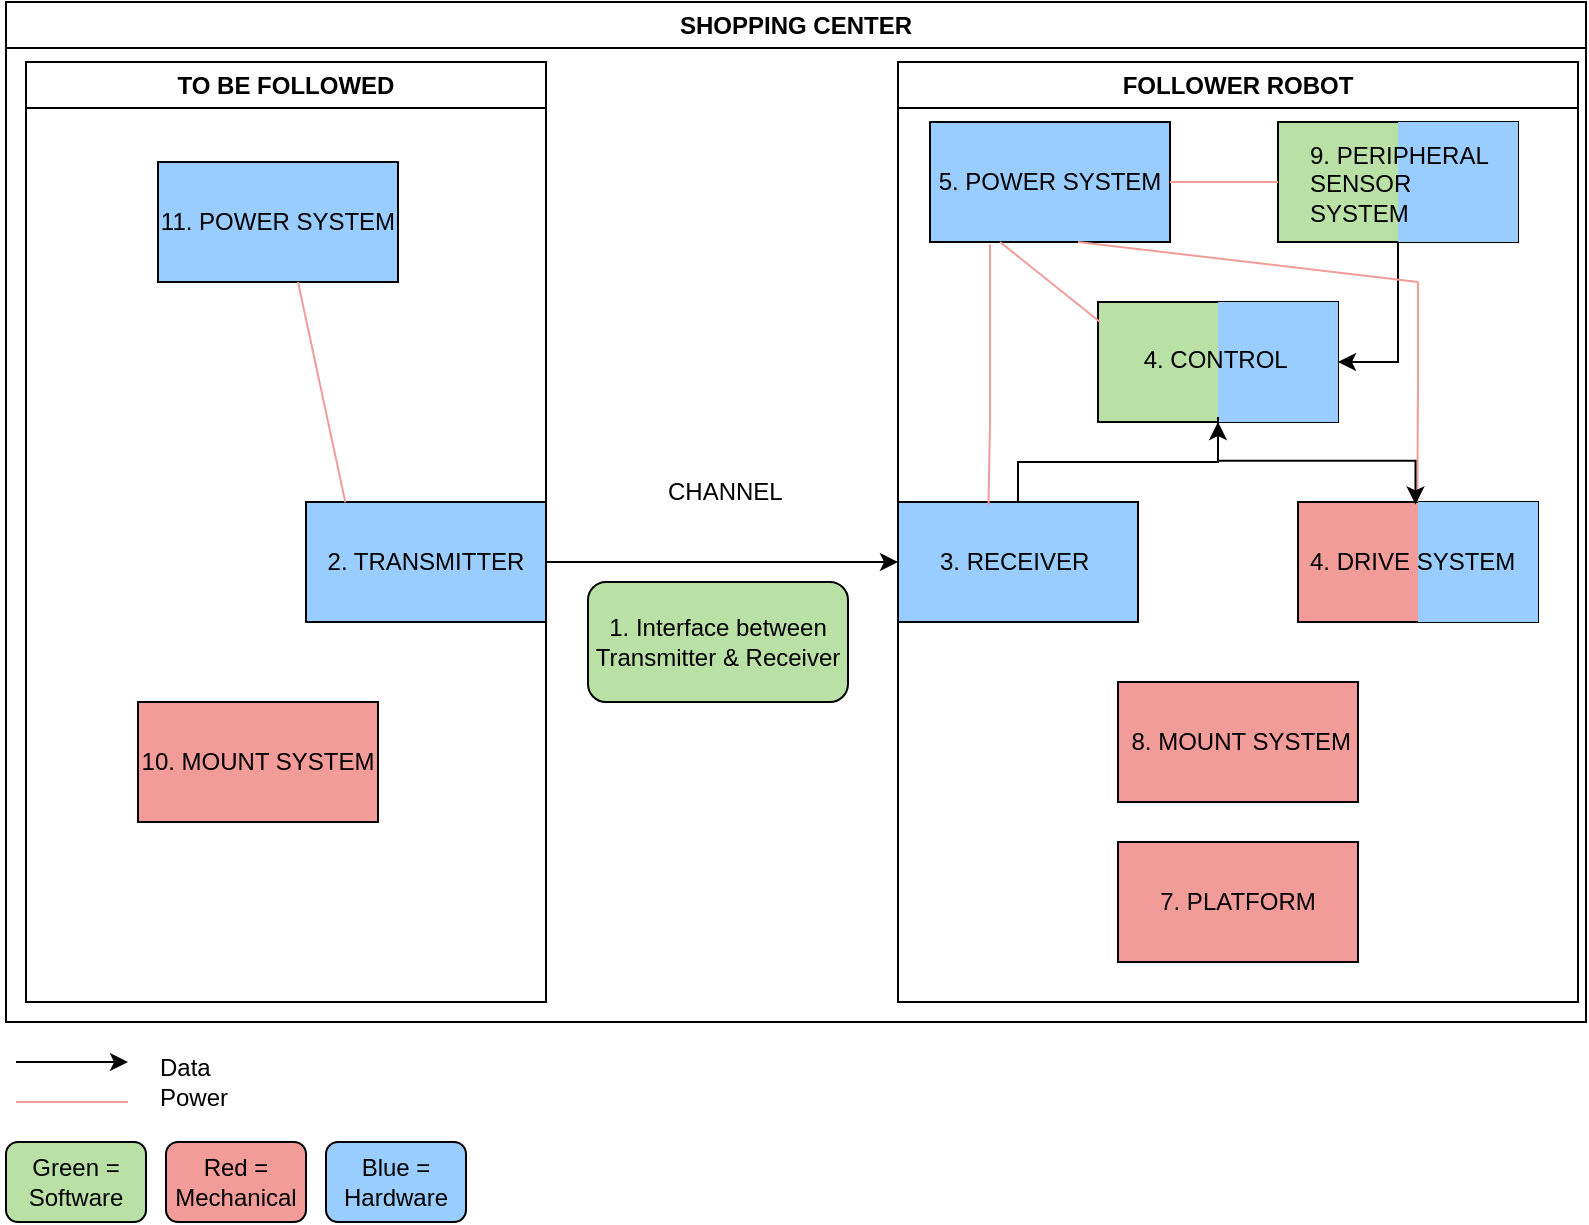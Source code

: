 <mxfile version="27.1.1" pages="3">
  <diagram id="C5RBs43oDa-KdzZeNtuy" name="Page-1">
    <mxGraphModel dx="1793" dy="884" grid="1" gridSize="10" guides="1" tooltips="1" connect="1" arrows="1" fold="1" page="1" pageScale="1" pageWidth="827" pageHeight="1169" math="0" shadow="0">
      <root>
        <mxCell id="WIyWlLk6GJQsqaUBKTNV-0" />
        <mxCell id="WIyWlLk6GJQsqaUBKTNV-1" parent="WIyWlLk6GJQsqaUBKTNV-0" />
        <mxCell id="m4ZO5GO4-T3lixzv__rx-2" value="SHOPPING CENTER" style="swimlane;whiteSpace=wrap;html=1;fillColor=#FFFFFF;" parent="WIyWlLk6GJQsqaUBKTNV-1" vertex="1">
          <mxGeometry x="19" y="10" width="790" height="510" as="geometry" />
        </mxCell>
        <mxCell id="m4ZO5GO4-T3lixzv__rx-5" value="TO BE FOLLOWED" style="swimlane;whiteSpace=wrap;html=1;startSize=23;fillColor=#FFFFFF;" parent="m4ZO5GO4-T3lixzv__rx-2" vertex="1">
          <mxGeometry x="10" y="30" width="260" height="470" as="geometry" />
        </mxCell>
        <mxCell id="m4ZO5GO4-T3lixzv__rx-13" value="2. TRANSMITTER" style="rounded=0;whiteSpace=wrap;html=1;fillColor=#99CCFF;" parent="m4ZO5GO4-T3lixzv__rx-5" vertex="1">
          <mxGeometry x="140" y="220" width="120" height="60" as="geometry" />
        </mxCell>
        <mxCell id="m4ZO5GO4-T3lixzv__rx-21" value="10. MOUNT SYSTEM" style="rounded=0;whiteSpace=wrap;html=1;fillColor=#F19C99;" parent="m4ZO5GO4-T3lixzv__rx-5" vertex="1">
          <mxGeometry x="56" y="320" width="120" height="60" as="geometry" />
        </mxCell>
        <mxCell id="Mz_VDjnScHcgVJ0fE_k6-4" value="" style="endArrow=classic;html=1;rounded=0;entryX=0;entryY=0.5;entryDx=0;entryDy=0;" edge="1" parent="m4ZO5GO4-T3lixzv__rx-5" target="m4ZO5GO4-T3lixzv__rx-11">
          <mxGeometry width="50" height="50" relative="1" as="geometry">
            <mxPoint x="260" y="250" as="sourcePoint" />
            <mxPoint x="310" y="200" as="targetPoint" />
          </mxGeometry>
        </mxCell>
        <mxCell id="Mz_VDjnScHcgVJ0fE_k6-11" value="11. POWER SYSTEM" style="rounded=0;whiteSpace=wrap;html=1;fillColor=#99CCFF;" vertex="1" parent="m4ZO5GO4-T3lixzv__rx-5">
          <mxGeometry x="66" y="50" width="120" height="60" as="geometry" />
        </mxCell>
        <mxCell id="Mz_VDjnScHcgVJ0fE_k6-28" value="" style="endArrow=none;html=1;rounded=0;fillColor=#F19C99;strokeColor=#F19C99;exitX=0.376;exitY=1.062;exitDx=0;exitDy=0;exitPerimeter=0;entryX=0.164;entryY=0.003;entryDx=0;entryDy=0;entryPerimeter=0;" edge="1" parent="m4ZO5GO4-T3lixzv__rx-5" target="m4ZO5GO4-T3lixzv__rx-13">
          <mxGeometry width="50" height="50" relative="1" as="geometry">
            <mxPoint x="136.0" y="110.0" as="sourcePoint" />
            <mxPoint x="156.88" y="206.28" as="targetPoint" />
          </mxGeometry>
        </mxCell>
        <mxCell id="m4ZO5GO4-T3lixzv__rx-6" value="FOLLOWER ROBOT" style="swimlane;whiteSpace=wrap;html=1;fillColor=none;" parent="m4ZO5GO4-T3lixzv__rx-2" vertex="1">
          <mxGeometry x="446" y="30" width="340" height="470" as="geometry" />
        </mxCell>
        <mxCell id="Mz_VDjnScHcgVJ0fE_k6-24" style="edgeStyle=orthogonalEdgeStyle;rounded=0;orthogonalLoop=1;jettySize=auto;html=1;entryX=0.5;entryY=1;entryDx=0;entryDy=0;" edge="1" parent="m4ZO5GO4-T3lixzv__rx-6" source="m4ZO5GO4-T3lixzv__rx-11" target="m4ZO5GO4-T3lixzv__rx-14">
          <mxGeometry relative="1" as="geometry" />
        </mxCell>
        <mxCell id="m4ZO5GO4-T3lixzv__rx-11" value="3. RECEIVER&amp;nbsp;" style="rounded=0;whiteSpace=wrap;html=1;fillColor=#99CCFF;" parent="m4ZO5GO4-T3lixzv__rx-6" vertex="1">
          <mxGeometry y="220" width="120" height="60" as="geometry" />
        </mxCell>
        <mxCell id="m4ZO5GO4-T3lixzv__rx-14" value="" style="rounded=0;whiteSpace=wrap;html=1;fillColor=#B9E0A5;" parent="m4ZO5GO4-T3lixzv__rx-6" vertex="1">
          <mxGeometry x="100" y="120" width="120" height="60" as="geometry" />
        </mxCell>
        <mxCell id="m4ZO5GO4-T3lixzv__rx-17" value="5. POWER SYSTEM" style="rounded=0;whiteSpace=wrap;html=1;fillColor=#99CCFF;" parent="m4ZO5GO4-T3lixzv__rx-6" vertex="1">
          <mxGeometry x="16" y="30" width="120" height="60" as="geometry" />
        </mxCell>
        <mxCell id="m4ZO5GO4-T3lixzv__rx-20" value="7. PLATFORM" style="rounded=0;whiteSpace=wrap;html=1;fillColor=#F19C99;" parent="m4ZO5GO4-T3lixzv__rx-6" vertex="1">
          <mxGeometry x="110" y="390" width="120" height="60" as="geometry" />
        </mxCell>
        <mxCell id="m4ZO5GO4-T3lixzv__rx-23" value="&amp;nbsp;8. MOUNT SYSTEM" style="rounded=0;whiteSpace=wrap;html=1;fillColor=#F19C99;" parent="m4ZO5GO4-T3lixzv__rx-6" vertex="1">
          <mxGeometry x="110" y="310" width="120" height="60" as="geometry" />
        </mxCell>
        <mxCell id="m4ZO5GO4-T3lixzv__rx-24" value="" style="rounded=0;whiteSpace=wrap;html=1;fillColor=#F19C99;" parent="m4ZO5GO4-T3lixzv__rx-6" vertex="1">
          <mxGeometry x="200" y="220" width="120" height="60" as="geometry" />
        </mxCell>
        <mxCell id="Mz_VDjnScHcgVJ0fE_k6-25" style="edgeStyle=orthogonalEdgeStyle;rounded=0;orthogonalLoop=1;jettySize=auto;html=1;entryX=1;entryY=0.5;entryDx=0;entryDy=0;" edge="1" parent="m4ZO5GO4-T3lixzv__rx-6" source="aFEqiTyNvZreS5R_LPJA-2" target="Mz_VDjnScHcgVJ0fE_k6-14">
          <mxGeometry relative="1" as="geometry" />
        </mxCell>
        <mxCell id="aFEqiTyNvZreS5R_LPJA-2" value="" style="rounded=0;whiteSpace=wrap;html=1;fillColor=#B9E0A5;" parent="m4ZO5GO4-T3lixzv__rx-6" vertex="1">
          <mxGeometry x="190" y="30" width="120" height="60" as="geometry" />
        </mxCell>
        <mxCell id="Mz_VDjnScHcgVJ0fE_k6-6" value="" style="endArrow=none;html=1;rounded=0;fillColor=#F19C99;strokeColor=#F19C99;" edge="1" parent="m4ZO5GO4-T3lixzv__rx-6">
          <mxGeometry width="50" height="50" relative="1" as="geometry">
            <mxPoint x="51" y="90" as="sourcePoint" />
            <mxPoint x="101" y="130" as="targetPoint" />
          </mxGeometry>
        </mxCell>
        <mxCell id="Mz_VDjnScHcgVJ0fE_k6-7" value="" style="endArrow=none;html=1;rounded=0;fillColor=#F19C99;strokeColor=#F19C99;entryX=0;entryY=0.5;entryDx=0;entryDy=0;" edge="1" parent="m4ZO5GO4-T3lixzv__rx-6" target="aFEqiTyNvZreS5R_LPJA-2">
          <mxGeometry width="50" height="50" relative="1" as="geometry">
            <mxPoint x="136" y="60" as="sourcePoint" />
            <mxPoint x="164" y="20" as="targetPoint" />
          </mxGeometry>
        </mxCell>
        <mxCell id="Mz_VDjnScHcgVJ0fE_k6-8" value="" style="endArrow=none;html=1;rounded=0;fillColor=#F19C99;strokeColor=#F19C99;exitX=0.25;exitY=1;exitDx=0;exitDy=0;entryX=0.377;entryY=0.022;entryDx=0;entryDy=0;entryPerimeter=0;" edge="1" parent="m4ZO5GO4-T3lixzv__rx-6" target="m4ZO5GO4-T3lixzv__rx-11">
          <mxGeometry width="50" height="50" relative="1" as="geometry">
            <mxPoint x="46" y="91.25" as="sourcePoint" />
            <mxPoint x="52" y="221.25" as="targetPoint" />
            <Array as="points">
              <mxPoint x="46" y="181.25" />
            </Array>
          </mxGeometry>
        </mxCell>
        <mxCell id="Mz_VDjnScHcgVJ0fE_k6-9" value="" style="endArrow=none;html=1;rounded=0;fillColor=#F19C99;strokeColor=#F19C99;" edge="1" parent="m4ZO5GO4-T3lixzv__rx-6">
          <mxGeometry width="50" height="50" relative="1" as="geometry">
            <mxPoint x="259.66" y="220" as="sourcePoint" />
            <mxPoint x="260" y="110" as="targetPoint" />
            <Array as="points">
              <mxPoint x="260" y="160" />
            </Array>
          </mxGeometry>
        </mxCell>
        <mxCell id="Mz_VDjnScHcgVJ0fE_k6-10" value="" style="endArrow=none;html=1;rounded=0;fillColor=#F19C99;strokeColor=#F19C99;" edge="1" parent="m4ZO5GO4-T3lixzv__rx-6">
          <mxGeometry width="50" height="50" relative="1" as="geometry">
            <mxPoint x="90" y="90" as="sourcePoint" />
            <mxPoint x="260" y="110" as="targetPoint" />
          </mxGeometry>
        </mxCell>
        <mxCell id="Mz_VDjnScHcgVJ0fE_k6-12" value="" style="rounded=0;whiteSpace=wrap;html=1;fillColor=#99CCFF;shadow=0;strokeColor=none;" vertex="1" parent="m4ZO5GO4-T3lixzv__rx-6">
          <mxGeometry x="250" y="30" width="60" height="60" as="geometry" />
        </mxCell>
        <mxCell id="Mz_VDjnScHcgVJ0fE_k6-13" value="&lt;span style=&quot;text-align: center;&quot;&gt;9. PERIPHERAL SENSOR SYSTEM&lt;/span&gt;" style="text;strokeColor=none;fillColor=none;align=left;verticalAlign=middle;spacingLeft=4;spacingRight=4;overflow=hidden;points=[[0,0.5],[1,0.5]];portConstraint=eastwest;rotatable=0;whiteSpace=wrap;html=1;" vertex="1" parent="m4ZO5GO4-T3lixzv__rx-6">
          <mxGeometry x="200" y="37.5" width="100" height="45" as="geometry" />
        </mxCell>
        <mxCell id="Mz_VDjnScHcgVJ0fE_k6-17" value="" style="rounded=0;whiteSpace=wrap;html=1;fillColor=#99CCFF;strokeColor=none;" vertex="1" parent="m4ZO5GO4-T3lixzv__rx-6">
          <mxGeometry x="260" y="220" width="60" height="60" as="geometry" />
        </mxCell>
        <mxCell id="Mz_VDjnScHcgVJ0fE_k6-14" value="" style="rounded=0;whiteSpace=wrap;html=1;fillColor=#99CCFF;strokeColor=none;" vertex="1" parent="m4ZO5GO4-T3lixzv__rx-6">
          <mxGeometry x="160" y="120" width="60" height="60" as="geometry" />
        </mxCell>
        <mxCell id="Mz_VDjnScHcgVJ0fE_k6-26" style="edgeStyle=orthogonalEdgeStyle;rounded=0;orthogonalLoop=1;jettySize=auto;html=1;" edge="1" parent="m4ZO5GO4-T3lixzv__rx-6" source="Mz_VDjnScHcgVJ0fE_k6-16" target="Mz_VDjnScHcgVJ0fE_k6-18">
          <mxGeometry relative="1" as="geometry" />
        </mxCell>
        <mxCell id="Mz_VDjnScHcgVJ0fE_k6-16" value="4. CONTROL&amp;nbsp;" style="text;html=1;align=center;verticalAlign=middle;whiteSpace=wrap;rounded=0;" vertex="1" parent="m4ZO5GO4-T3lixzv__rx-6">
          <mxGeometry x="112.5" y="120" width="95" height="57.5" as="geometry" />
        </mxCell>
        <mxCell id="Mz_VDjnScHcgVJ0fE_k6-18" value="4. DRIVE SYSTEM&amp;nbsp;" style="text;html=1;align=center;verticalAlign=middle;whiteSpace=wrap;rounded=0;" vertex="1" parent="m4ZO5GO4-T3lixzv__rx-6">
          <mxGeometry x="200" y="221.25" width="117.5" height="57.5" as="geometry" />
        </mxCell>
        <mxCell id="m4ZO5GO4-T3lixzv__rx-12" value="CHANNEL" style="text;strokeColor=none;fillColor=none;align=left;verticalAlign=middle;spacingLeft=4;spacingRight=4;overflow=hidden;points=[[0,0.5],[1,0.5]];portConstraint=eastwest;rotatable=0;whiteSpace=wrap;html=1;" parent="m4ZO5GO4-T3lixzv__rx-2" vertex="1">
          <mxGeometry x="325" y="230" width="80" height="30" as="geometry" />
        </mxCell>
        <mxCell id="aFEqiTyNvZreS5R_LPJA-10" value="1. Interface between Transmitter &amp;amp; Receiver" style="rounded=1;whiteSpace=wrap;html=1;fillColor=#B9E0A5;" parent="m4ZO5GO4-T3lixzv__rx-2" vertex="1">
          <mxGeometry x="291" y="290" width="130" height="60" as="geometry" />
        </mxCell>
        <mxCell id="aFEqiTyNvZreS5R_LPJA-12" value="" style="endArrow=classic;html=1;rounded=0;" parent="WIyWlLk6GJQsqaUBKTNV-1" edge="1">
          <mxGeometry width="50" height="50" relative="1" as="geometry">
            <mxPoint x="24" y="540" as="sourcePoint" />
            <mxPoint x="80" y="540" as="targetPoint" />
          </mxGeometry>
        </mxCell>
        <mxCell id="aFEqiTyNvZreS5R_LPJA-20" value="Data&lt;div&gt;Power&lt;/div&gt;" style="text;strokeColor=none;fillColor=none;align=left;verticalAlign=middle;spacingLeft=4;spacingRight=4;overflow=hidden;points=[[0,0.5],[1,0.5]];portConstraint=eastwest;rotatable=0;whiteSpace=wrap;html=1;" parent="WIyWlLk6GJQsqaUBKTNV-1" vertex="1">
          <mxGeometry x="90" y="530" width="60" height="40" as="geometry" />
        </mxCell>
        <mxCell id="Mz_VDjnScHcgVJ0fE_k6-0" value="Green = Software" style="rounded=1;whiteSpace=wrap;html=1;fillColor=#B9E0A5;" vertex="1" parent="WIyWlLk6GJQsqaUBKTNV-1">
          <mxGeometry x="19" y="580" width="70" height="40" as="geometry" />
        </mxCell>
        <mxCell id="Mz_VDjnScHcgVJ0fE_k6-1" value="Red = Mechanical" style="rounded=1;whiteSpace=wrap;html=1;fillColor=#F19C99;" vertex="1" parent="WIyWlLk6GJQsqaUBKTNV-1">
          <mxGeometry x="99" y="580" width="70" height="40" as="geometry" />
        </mxCell>
        <mxCell id="Mz_VDjnScHcgVJ0fE_k6-3" value="Blue = Hardware" style="rounded=1;whiteSpace=wrap;html=1;fillColor=#99CCFF;" vertex="1" parent="WIyWlLk6GJQsqaUBKTNV-1">
          <mxGeometry x="179" y="580" width="70" height="40" as="geometry" />
        </mxCell>
        <mxCell id="Mz_VDjnScHcgVJ0fE_k6-5" value="" style="endArrow=none;html=1;rounded=0;fillColor=#F19C99;strokeColor=#F19C99;" edge="1" parent="WIyWlLk6GJQsqaUBKTNV-1">
          <mxGeometry width="50" height="50" relative="1" as="geometry">
            <mxPoint x="24" y="560" as="sourcePoint" />
            <mxPoint x="80" y="560" as="targetPoint" />
          </mxGeometry>
        </mxCell>
      </root>
    </mxGraphModel>
  </diagram>
  <diagram id="Jqt1G8l4uNWQVp_tb_sp" name="Page-2">
    <mxGraphModel dx="925" dy="585" grid="1" gridSize="10" guides="1" tooltips="1" connect="1" arrows="1" fold="1" page="1" pageScale="1" pageWidth="850" pageHeight="1100" background="none" math="0" shadow="0">
      <root>
        <mxCell id="0" />
        <mxCell id="1" parent="0" />
        <mxCell id="t4mXMo3u7TvbZJGJzRXQ-1" value="1. Interface between Transmitter &amp;amp; Receiver" style="rounded=1;whiteSpace=wrap;html=1;fillColor=#B9E0A5;" parent="1" vertex="1">
          <mxGeometry x="425" y="40" width="130" height="60" as="geometry" />
        </mxCell>
        <mxCell id="t4mXMo3u7TvbZJGJzRXQ-2" value="Transmitter" style="rounded=0;whiteSpace=wrap;html=1;fillColor=#99CCFF;" parent="1" vertex="1">
          <mxGeometry x="205" y="260" width="120" height="60" as="geometry" />
        </mxCell>
        <mxCell id="t4mXMo3u7TvbZJGJzRXQ-20" style="edgeStyle=orthogonalEdgeStyle;rounded=0;orthogonalLoop=1;jettySize=auto;html=1;exitX=0.5;exitY=1;exitDx=0;exitDy=0;entryX=1;entryY=0.75;entryDx=0;entryDy=0;" parent="1" source="t4mXMo3u7TvbZJGJzRXQ-5" target="t4mXMo3u7TvbZJGJzRXQ-18" edge="1">
          <mxGeometry relative="1" as="geometry" />
        </mxCell>
        <mxCell id="t4mXMo3u7TvbZJGJzRXQ-5" value="Receiver 1" style="rounded=0;whiteSpace=wrap;html=1;fillColor=#99CCFF;" parent="1" vertex="1">
          <mxGeometry x="665" y="180" width="120" height="60" as="geometry" />
        </mxCell>
        <mxCell id="t4mXMo3u7TvbZJGJzRXQ-6" value="" style="endArrow=classic;html=1;rounded=0;entryX=0;entryY=0.5;entryDx=0;entryDy=0;" parent="1" edge="1">
          <mxGeometry relative="1" as="geometry">
            <mxPoint x="325" y="289.5" as="sourcePoint" />
            <mxPoint x="665" y="290" as="targetPoint" />
            <Array as="points" />
          </mxGeometry>
        </mxCell>
        <mxCell id="t4mXMo3u7TvbZJGJzRXQ-9" value="Constant signal emission from T to R" style="edgeLabel;html=1;align=center;verticalAlign=middle;resizable=0;points=[];" parent="t4mXMo3u7TvbZJGJzRXQ-6" vertex="1" connectable="0">
          <mxGeometry x="-0.047" y="-1" relative="1" as="geometry">
            <mxPoint as="offset" />
          </mxGeometry>
        </mxCell>
        <mxCell id="t4mXMo3u7TvbZJGJzRXQ-11" value="Receiver 2" style="rounded=0;whiteSpace=wrap;html=1;fillColor=#99CCFF;" parent="1" vertex="1">
          <mxGeometry x="665" y="260" width="120" height="60" as="geometry" />
        </mxCell>
        <mxCell id="t4mXMo3u7TvbZJGJzRXQ-14" value="" style="endArrow=classic;html=1;rounded=0;entryX=0;entryY=0.5;entryDx=0;entryDy=0;" parent="1" target="t4mXMo3u7TvbZJGJzRXQ-5" edge="1">
          <mxGeometry width="50" height="50" relative="1" as="geometry">
            <mxPoint x="325" y="290" as="sourcePoint" />
            <mxPoint x="375" y="240" as="targetPoint" />
          </mxGeometry>
        </mxCell>
        <mxCell id="t4mXMo3u7TvbZJGJzRXQ-16" value="Receivers in known positions" style="text;strokeColor=none;fillColor=none;align=left;verticalAlign=middle;spacingLeft=4;spacingRight=4;overflow=hidden;points=[[0,0.5],[1,0.5]];portConstraint=eastwest;rotatable=0;whiteSpace=wrap;html=1;" parent="1" vertex="1">
          <mxGeometry x="675" y="140" width="100" height="30" as="geometry" />
        </mxCell>
        <mxCell id="t4mXMo3u7TvbZJGJzRXQ-18" value="Control" style="rounded=0;whiteSpace=wrap;html=1;fillColor=#B9E0A5;" parent="1" vertex="1">
          <mxGeometry x="430" y="360" width="120" height="60" as="geometry" />
        </mxCell>
        <mxCell id="t4mXMo3u7TvbZJGJzRXQ-21" value="Relative position &amp;amp; distance&amp;nbsp;" style="text;strokeColor=none;fillColor=none;align=left;verticalAlign=middle;spacingLeft=4;spacingRight=4;overflow=hidden;points=[[0,0.5],[1,0.5]];portConstraint=eastwest;rotatable=0;whiteSpace=wrap;html=1;" parent="1" vertex="1">
          <mxGeometry x="555" y="340" width="80" height="80" as="geometry" />
        </mxCell>
        <mxCell id="t4mXMo3u7TvbZJGJzRXQ-22" value="&lt;ul data-pm-slice=&quot;3 3 []&quot; dir=&quot;ltr&quot; data-tight=&quot;true&quot; class=&quot;tight&quot;&gt;&lt;li&gt;&lt;p dir=&quot;ltr&quot;&gt;&lt;strong&gt;UWB Transmitter&lt;/strong&gt;: Emits periodic UWB pulses (e.g., every 20 ms) to all receivers.&lt;/p&gt;&lt;/li&gt;&lt;li&gt;&lt;p dir=&quot;ltr&quot;&gt;&lt;strong&gt;Receivers (1 to N)&lt;/strong&gt;: Each receiver captures pulses, calculates ToF/TDoA, and computes distance. Receivers are synchronized via a clock sync mechanism (e.g., shared clock or network protocol).&lt;/p&gt;&lt;/li&gt;&lt;li&gt;&lt;p dir=&quot;ltr&quot;&gt;&lt;strong style=&quot;background-color: transparent; color: light-dark(rgb(0, 0, 0), rgb(255, 255, 255));&quot;&gt;Central Processor&lt;/strong&gt;&lt;span style=&quot;background-color: transparent; color: light-dark(rgb(0, 0, 0), rgb(255, 255, 255));&quot;&gt;: Runs trilateration/multilateration algorithms to compute the transmitter’s position and outputs continuous updates to an application (e.g., via MQTT or a display).&lt;/span&gt;&lt;/p&gt;&lt;/li&gt;&lt;/ul&gt;" style="text;strokeColor=none;fillColor=none;align=left;verticalAlign=middle;spacingLeft=4;spacingRight=4;overflow=hidden;points=[[0,0.5],[1,0.5]];portConstraint=eastwest;rotatable=0;whiteSpace=wrap;html=1;" parent="1" vertex="1">
          <mxGeometry x="65" y="30" width="330" height="170" as="geometry" />
        </mxCell>
      </root>
    </mxGraphModel>
  </diagram>
  <diagram id="PunxtM9WqN6rl1RUI9SC" name="Page-3">
    <mxGraphModel dx="1209" dy="765" grid="1" gridSize="10" guides="1" tooltips="1" connect="1" arrows="1" fold="1" page="1" pageScale="1" pageWidth="850" pageHeight="1100" math="0" shadow="0">
      <root>
        <mxCell id="0" />
        <mxCell id="1" parent="0" />
        <mxCell id="7p8SB0BI8z-qEqtDmS6W-1" value="" style="edgeStyle=orthogonalEdgeStyle;rounded=0;orthogonalLoop=1;jettySize=auto;html=1;fillColor=#D5E8D4;" parent="1" source="7p8SB0BI8z-qEqtDmS6W-2" target="7p8SB0BI8z-qEqtDmS6W-4" edge="1">
          <mxGeometry relative="1" as="geometry" />
        </mxCell>
        <mxCell id="7p8SB0BI8z-qEqtDmS6W-2" value="Input: Camera records Imagery" style="rounded=0;whiteSpace=wrap;html=1;fillColor=#D5E8D4;" parent="1" vertex="1">
          <mxGeometry x="80" y="260" width="120" height="50" as="geometry" />
        </mxCell>
        <mxCell id="7p8SB0BI8z-qEqtDmS6W-3" value="" style="edgeStyle=orthogonalEdgeStyle;rounded=0;orthogonalLoop=1;jettySize=auto;html=1;fillColor=#D5E8D4;" parent="1" source="7p8SB0BI8z-qEqtDmS6W-4" target="7p8SB0BI8z-qEqtDmS6W-6" edge="1">
          <mxGeometry relative="1" as="geometry" />
        </mxCell>
        <mxCell id="7p8SB0BI8z-qEqtDmS6W-4" value="Pre-processing&amp;nbsp;&lt;div&gt;(fisheye processing&lt;span style=&quot;background-color: transparent; color: light-dark(rgb(0, 0, 0), rgb(255, 255, 255));&quot;&gt;)&lt;/span&gt;&lt;/div&gt;" style="ellipse;whiteSpace=wrap;html=1;fillColor=#D5E8D4;" parent="1" vertex="1">
          <mxGeometry x="80" y="340" width="120" height="80" as="geometry" />
        </mxCell>
        <mxCell id="7p8SB0BI8z-qEqtDmS6W-5" style="edgeStyle=orthogonalEdgeStyle;rounded=0;orthogonalLoop=1;jettySize=auto;html=1;entryX=0;entryY=0.5;entryDx=0;entryDy=0;fillColor=#D5E8D4;" parent="1" source="7p8SB0BI8z-qEqtDmS6W-6" target="7p8SB0BI8z-qEqtDmS6W-8" edge="1">
          <mxGeometry relative="1" as="geometry" />
        </mxCell>
        <mxCell id="7p8SB0BI8z-qEqtDmS6W-6" value="Black and White conversion" style="ellipse;whiteSpace=wrap;html=1;fillColor=#D5E8D4;" parent="1" vertex="1">
          <mxGeometry x="80" y="440" width="120" height="80" as="geometry" />
        </mxCell>
        <mxCell id="7p8SB0BI8z-qEqtDmS6W-7" style="edgeStyle=orthogonalEdgeStyle;rounded=0;orthogonalLoop=1;jettySize=auto;html=1;entryX=0.5;entryY=1;entryDx=0;entryDy=0;fillColor=#D5E8D4;" parent="1" source="7p8SB0BI8z-qEqtDmS6W-8" target="7p8SB0BI8z-qEqtDmS6W-10" edge="1">
          <mxGeometry relative="1" as="geometry">
            <Array as="points">
              <mxPoint x="324" y="570" />
            </Array>
          </mxGeometry>
        </mxCell>
        <mxCell id="7p8SB0BI8z-qEqtDmS6W-8" value="Object recognition" style="ellipse;whiteSpace=wrap;html=1;fillColor=#D5E8D4;" parent="1" vertex="1">
          <mxGeometry x="170" y="530" width="120" height="80" as="geometry" />
        </mxCell>
        <mxCell id="7p8SB0BI8z-qEqtDmS6W-9" value="" style="edgeStyle=orthogonalEdgeStyle;rounded=0;orthogonalLoop=1;jettySize=auto;html=1;fillColor=#D5E8D4;" parent="1" source="7p8SB0BI8z-qEqtDmS6W-10" target="7p8SB0BI8z-qEqtDmS6W-12" edge="1">
          <mxGeometry relative="1" as="geometry" />
        </mxCell>
        <mxCell id="7p8SB0BI8z-qEqtDmS6W-10" value="Detect Object in Stereo image" style="ellipse;whiteSpace=wrap;html=1;fillColor=#D5E8D4;" parent="1" vertex="1">
          <mxGeometry x="264" y="440" width="120" height="80" as="geometry" />
        </mxCell>
        <mxCell id="7p8SB0BI8z-qEqtDmS6W-11" value="" style="edgeStyle=orthogonalEdgeStyle;rounded=0;orthogonalLoop=1;jettySize=auto;html=1;fillColor=#D5E8D4;" parent="1" source="7p8SB0BI8z-qEqtDmS6W-12" target="7p8SB0BI8z-qEqtDmS6W-15" edge="1">
          <mxGeometry relative="1" as="geometry" />
        </mxCell>
        <mxCell id="7p8SB0BI8z-qEqtDmS6W-12" value="Calculate Disparity&amp;nbsp;" style="ellipse;whiteSpace=wrap;html=1;fillColor=#D5E8D4;" parent="1" vertex="1">
          <mxGeometry x="264" y="340" width="120" height="80" as="geometry" />
        </mxCell>
        <mxCell id="7p8SB0BI8z-qEqtDmS6W-14" style="edgeStyle=orthogonalEdgeStyle;rounded=0;orthogonalLoop=1;jettySize=auto;html=1;entryX=0.5;entryY=0;entryDx=0;entryDy=0;" parent="1" source="7p8SB0BI8z-qEqtDmS6W-15" target="7p8SB0BI8z-qEqtDmS6W-30" edge="1">
          <mxGeometry relative="1" as="geometry">
            <Array as="points">
              <mxPoint x="410" y="285" />
              <mxPoint x="410" y="240" />
              <mxPoint x="655" y="240" />
            </Array>
          </mxGeometry>
        </mxCell>
        <mxCell id="7p8SB0BI8z-qEqtDmS6W-15" value="Output: Generate Depth-Map" style="whiteSpace=wrap;html=1;fillColor=#D5E8D4;" parent="1" vertex="1">
          <mxGeometry x="264" y="260" width="120" height="50" as="geometry" />
        </mxCell>
        <mxCell id="7p8SB0BI8z-qEqtDmS6W-16" value="Loop: Data from (9)" style="rounded=1;whiteSpace=wrap;html=1;fillColor=#B9E0A5;" parent="1" vertex="1">
          <mxGeometry x="170" y="160" width="120" height="60" as="geometry" />
        </mxCell>
        <mxCell id="7p8SB0BI8z-qEqtDmS6W-17" value="" style="edgeStyle=orthogonalEdgeStyle;rounded=0;orthogonalLoop=1;jettySize=auto;html=1;fillColor=#D5E8D4;" parent="1" source="7p8SB0BI8z-qEqtDmS6W-18" target="7p8SB0BI8z-qEqtDmS6W-21" edge="1">
          <mxGeometry relative="1" as="geometry" />
        </mxCell>
        <mxCell id="7p8SB0BI8z-qEqtDmS6W-18" value="Input: Signal sent from (2)&amp;nbsp;" style="rounded=0;whiteSpace=wrap;html=1;fillColor=#D5E8D4;" parent="1" vertex="1">
          <mxGeometry x="400" y="535" width="126" height="50" as="geometry" />
        </mxCell>
        <mxCell id="7p8SB0BI8z-qEqtDmS6W-19" value="Loop: Data from (1)" style="rounded=1;whiteSpace=wrap;html=1;fillColor=#B9E0A5;" parent="1" vertex="1">
          <mxGeometry x="490" y="440" width="120" height="60" as="geometry" />
        </mxCell>
        <mxCell id="7p8SB0BI8z-qEqtDmS6W-20" style="edgeStyle=orthogonalEdgeStyle;rounded=0;orthogonalLoop=1;jettySize=auto;html=1;fillColor=#D5E8D4;" parent="1" source="7p8SB0BI8z-qEqtDmS6W-21" edge="1">
          <mxGeometry relative="1" as="geometry">
            <mxPoint x="463" y="715" as="targetPoint" />
          </mxGeometry>
        </mxCell>
        <mxCell id="7p8SB0BI8z-qEqtDmS6W-21" value="Receive (3)&amp;nbsp;" style="ellipse;whiteSpace=wrap;html=1;fillColor=#D5E8D4;" parent="1" vertex="1">
          <mxGeometry x="403" y="615" width="120" height="80" as="geometry" />
        </mxCell>
        <mxCell id="7p8SB0BI8z-qEqtDmS6W-22" style="edgeStyle=orthogonalEdgeStyle;rounded=0;orthogonalLoop=1;jettySize=auto;html=1;fillColor=#D5E8D4;" parent="1" source="7p8SB0BI8z-qEqtDmS6W-23" target="7p8SB0BI8z-qEqtDmS6W-25" edge="1">
          <mxGeometry relative="1" as="geometry" />
        </mxCell>
        <mxCell id="7p8SB0BI8z-qEqtDmS6W-23" value="ESP32 outputs relative distance" style="ellipse;whiteSpace=wrap;html=1;fillColor=#D5E8D4;" parent="1" vertex="1">
          <mxGeometry x="403" y="715" width="120" height="80" as="geometry" />
        </mxCell>
        <mxCell id="7p8SB0BI8z-qEqtDmS6W-24" value="" style="edgeStyle=orthogonalEdgeStyle;rounded=0;orthogonalLoop=1;jettySize=auto;html=1;fillColor=#D5E8D4;" parent="1" source="7p8SB0BI8z-qEqtDmS6W-25" target="7p8SB0BI8z-qEqtDmS6W-27" edge="1">
          <mxGeometry relative="1" as="geometry" />
        </mxCell>
        <mxCell id="7p8SB0BI8z-qEqtDmS6W-25" value="ESP32 sends distance to main control serially" style="ellipse;whiteSpace=wrap;html=1;fillColor=#D5E8D4;" parent="1" vertex="1">
          <mxGeometry x="570" y="715" width="120" height="80" as="geometry" />
        </mxCell>
        <mxCell id="7p8SB0BI8z-qEqtDmS6W-26" value="" style="edgeStyle=orthogonalEdgeStyle;rounded=0;orthogonalLoop=1;jettySize=auto;html=1;fillColor=#D5E8D4;" parent="1" source="7p8SB0BI8z-qEqtDmS6W-27" target="7p8SB0BI8z-qEqtDmS6W-33" edge="1">
          <mxGeometry relative="1" as="geometry" />
        </mxCell>
        <mxCell id="7p8SB0BI8z-qEqtDmS6W-27" value="Perform multilateration: calculate relative position" style="ellipse;whiteSpace=wrap;html=1;fillColor=#D5E8D4;" parent="1" vertex="1">
          <mxGeometry x="570" y="610" width="120" height="80" as="geometry" />
        </mxCell>
        <mxCell id="7p8SB0BI8z-qEqtDmS6W-28" value="" style="edgeStyle=orthogonalEdgeStyle;rounded=0;orthogonalLoop=1;jettySize=auto;html=1;" parent="1" source="7p8SB0BI8z-qEqtDmS6W-29" target="7p8SB0BI8z-qEqtDmS6W-30" edge="1">
          <mxGeometry relative="1" as="geometry" />
        </mxCell>
        <mxCell id="7p8SB0BI8z-qEqtDmS6W-29" value="Send Instructions to Motors&amp;nbsp;" style="whiteSpace=wrap;html=1;fillColor=#D5E8D4;" parent="1" vertex="1">
          <mxGeometry x="445" y="260" width="120" height="50" as="geometry" />
        </mxCell>
        <mxCell id="78ObuJb6MeBJN6zeReT4-1" style="edgeStyle=orthogonalEdgeStyle;rounded=0;orthogonalLoop=1;jettySize=auto;html=1;" parent="1" source="7p8SB0BI8z-qEqtDmS6W-30" edge="1">
          <mxGeometry relative="1" as="geometry">
            <mxPoint x="748" y="285" as="targetPoint" />
          </mxGeometry>
        </mxCell>
        <mxCell id="7p8SB0BI8z-qEqtDmS6W-30" value="Send Interrupts (e.g Stop)&amp;nbsp;&amp;nbsp;" style="whiteSpace=wrap;html=1;fillColor=#D5E8D4;" parent="1" vertex="1">
          <mxGeometry x="595" y="260" width="120" height="50" as="geometry" />
        </mxCell>
        <mxCell id="7p8SB0BI8z-qEqtDmS6W-31" value="" style="edgeStyle=orthogonalEdgeStyle;rounded=0;orthogonalLoop=1;jettySize=auto;html=1;" parent="1" source="7p8SB0BI8z-qEqtDmS6W-33" edge="1">
          <mxGeometry relative="1" as="geometry">
            <mxPoint x="615" y="560" as="sourcePoint" />
            <mxPoint x="505" y="310" as="targetPoint" />
            <Array as="points">
              <mxPoint x="715" y="560" />
              <mxPoint x="715" y="390" />
              <mxPoint x="505" y="390" />
            </Array>
          </mxGeometry>
        </mxCell>
        <mxCell id="7p8SB0BI8z-qEqtDmS6W-32" value="" style="edgeStyle=orthogonalEdgeStyle;rounded=0;orthogonalLoop=1;jettySize=auto;html=1;fillColor=#D5E8D4;" parent="1" source="7p8SB0BI8z-qEqtDmS6W-33" target="7p8SB0BI8z-qEqtDmS6W-18" edge="1">
          <mxGeometry relative="1" as="geometry" />
        </mxCell>
        <mxCell id="7p8SB0BI8z-qEqtDmS6W-33" value="Interpret postion/ output drive Instructions" style="whiteSpace=wrap;html=1;fillColor=#D5E8D4;" parent="1" vertex="1">
          <mxGeometry x="570" y="537.5" width="120" height="45" as="geometry" />
        </mxCell>
        <mxCell id="7p8SB0BI8z-qEqtDmS6W-34" value="4. CONTROL&amp;nbsp;" style="rounded=0;whiteSpace=wrap;html=1;fillColor=#B9E0A5;" parent="1" vertex="1">
          <mxGeometry x="365" y="70" width="120" height="60" as="geometry" />
        </mxCell>
        <mxCell id="78ObuJb6MeBJN6zeReT4-2" value="To (4) Drive System" style="text;strokeColor=none;fillColor=none;align=left;verticalAlign=middle;spacingLeft=4;spacingRight=4;overflow=hidden;points=[[0,0.5],[1,0.5]];portConstraint=eastwest;rotatable=0;whiteSpace=wrap;html=1;" parent="1" vertex="1">
          <mxGeometry x="760" y="270" width="80" height="30" as="geometry" />
        </mxCell>
      </root>
    </mxGraphModel>
  </diagram>
</mxfile>
